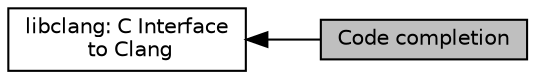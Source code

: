 digraph "Code completion"
{
  bgcolor="transparent";
  edge [fontname="Helvetica",fontsize="10",labelfontname="Helvetica",labelfontsize="10"];
  node [fontname="Helvetica",fontsize="10",shape=box];
  rankdir=LR;
  Node2 [label="libclang: C Interface\l to Clang",height=0.2,width=0.4,color="black",URL="$group__CINDEX.html",tooltip="The C Interface to Clang provides a relatively small API that exposes facilities for parsing source c..."];
  Node1 [label="Code completion",height=0.2,width=0.4,color="black", fillcolor="grey75", style="filled", fontcolor="black",tooltip="Code completion involves taking an (incomplete) source file, along with knowledge of where the user i..."];
  Node2->Node1 [shape=plaintext, dir="back", style="solid"];
}
